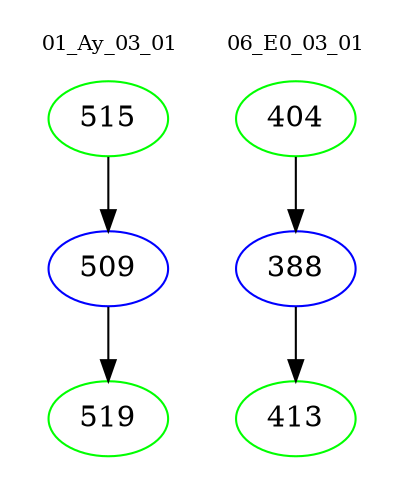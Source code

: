 digraph{
subgraph cluster_0 {
color = white
label = "01_Ay_03_01";
fontsize=10;
T0_515 [label="515", color="green"]
T0_515 -> T0_509 [color="black"]
T0_509 [label="509", color="blue"]
T0_509 -> T0_519 [color="black"]
T0_519 [label="519", color="green"]
}
subgraph cluster_1 {
color = white
label = "06_E0_03_01";
fontsize=10;
T1_404 [label="404", color="green"]
T1_404 -> T1_388 [color="black"]
T1_388 [label="388", color="blue"]
T1_388 -> T1_413 [color="black"]
T1_413 [label="413", color="green"]
}
}
